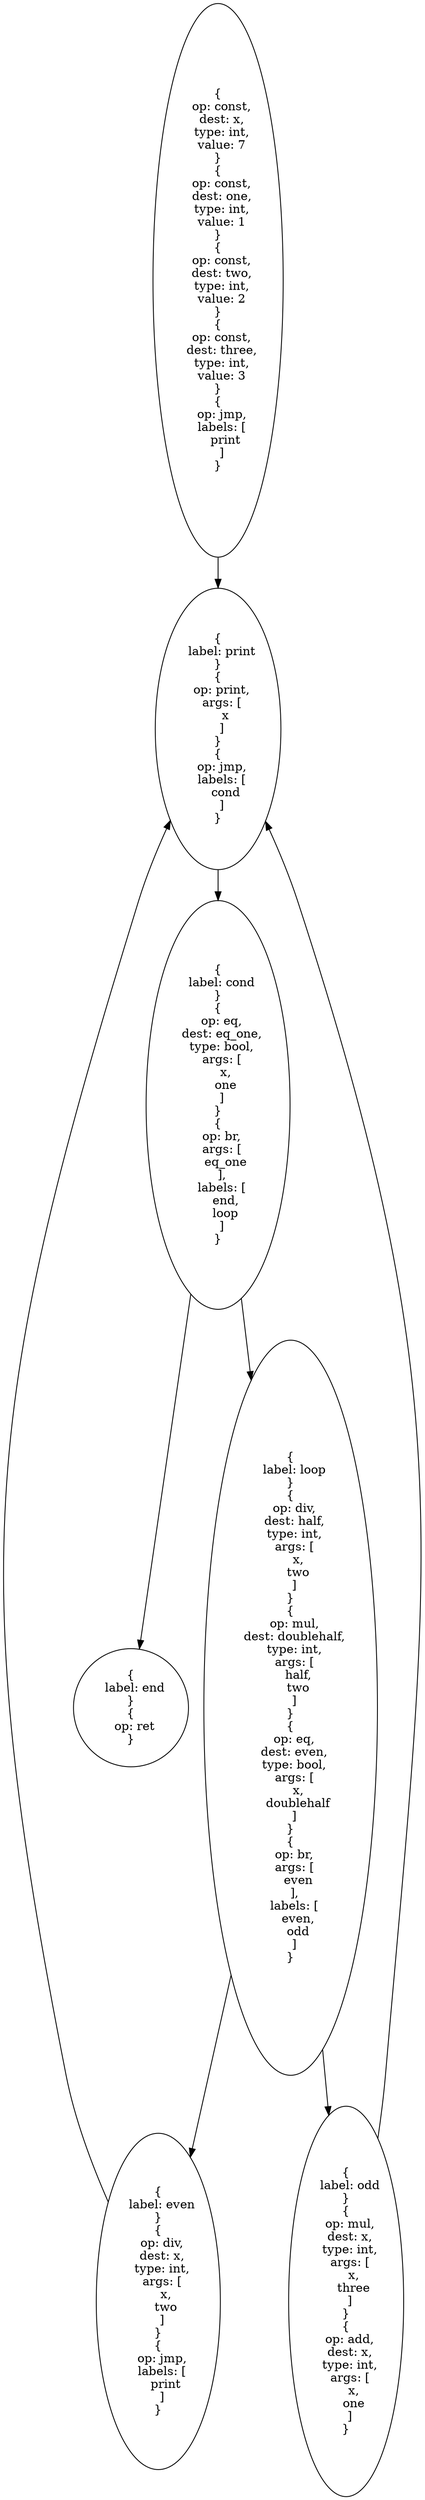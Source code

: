 digraph cfg {
"{
  op: const,
  dest: x,
  type: int,
  value: 7
}
{
  op: const,
  dest: one,
  type: int,
  value: 1
}
{
  op: const,
  dest: two,
  type: int,
  value: 2
}
{
  op: const,
  dest: three,
  type: int,
  value: 3
}
{
  op: jmp,
  labels: [
    print
  ]
}" -> "{
  label: print
}
{
  op: print,
  args: [
    x
  ]
}
{
  op: jmp,
  labels: [
    cond
  ]
}"
"{
  label: cond
}
{
  op: eq,
  dest: eq_one,
  type: bool,
  args: [
    x,
    one
  ]
}
{
  op: br,
  args: [
    eq_one
  ],
  labels: [
    end,
    loop
  ]
}" -> "{
  label: end
}
{
  op: ret
}"
"{
  label: cond
}
{
  op: eq,
  dest: eq_one,
  type: bool,
  args: [
    x,
    one
  ]
}
{
  op: br,
  args: [
    eq_one
  ],
  labels: [
    end,
    loop
  ]
}" -> "{
  label: loop
}
{
  op: div,
  dest: half,
  type: int,
  args: [
    x,
    two
  ]
}
{
  op: mul,
  dest: doublehalf,
  type: int,
  args: [
    half,
    two
  ]
}
{
  op: eq,
  dest: even,
  type: bool,
  args: [
    x,
    doublehalf
  ]
}
{
  op: br,
  args: [
    even
  ],
  labels: [
    even,
    odd
  ]
}"
"{
  label: loop
}
{
  op: div,
  dest: half,
  type: int,
  args: [
    x,
    two
  ]
}
{
  op: mul,
  dest: doublehalf,
  type: int,
  args: [
    half,
    two
  ]
}
{
  op: eq,
  dest: even,
  type: bool,
  args: [
    x,
    doublehalf
  ]
}
{
  op: br,
  args: [
    even
  ],
  labels: [
    even,
    odd
  ]
}" -> "{
  label: even
}
{
  op: div,
  dest: x,
  type: int,
  args: [
    x,
    two
  ]
}
{
  op: jmp,
  labels: [
    print
  ]
}"
"{
  label: loop
}
{
  op: div,
  dest: half,
  type: int,
  args: [
    x,
    two
  ]
}
{
  op: mul,
  dest: doublehalf,
  type: int,
  args: [
    half,
    two
  ]
}
{
  op: eq,
  dest: even,
  type: bool,
  args: [
    x,
    doublehalf
  ]
}
{
  op: br,
  args: [
    even
  ],
  labels: [
    even,
    odd
  ]
}" -> "{
  label: odd
}
{
  op: mul,
  dest: x,
  type: int,
  args: [
    x,
    three
  ]
}
{
  op: add,
  dest: x,
  type: int,
  args: [
    x,
    one
  ]
}"
"{
  label: even
}
{
  op: div,
  dest: x,
  type: int,
  args: [
    x,
    two
  ]
}
{
  op: jmp,
  labels: [
    print
  ]
}" -> "{
  label: print
}
{
  op: print,
  args: [
    x
  ]
}
{
  op: jmp,
  labels: [
    cond
  ]
}"
"{
  label: odd
}
{
  op: mul,
  dest: x,
  type: int,
  args: [
    x,
    three
  ]
}
{
  op: add,
  dest: x,
  type: int,
  args: [
    x,
    one
  ]
}" -> "{
  label: print
}
{
  op: print,
  args: [
    x
  ]
}
{
  op: jmp,
  labels: [
    cond
  ]
}"
"{
  label: print
}
{
  op: print,
  args: [
    x
  ]
}
{
  op: jmp,
  labels: [
    cond
  ]
}" -> "{
  label: cond
}
{
  op: eq,
  dest: eq_one,
  type: bool,
  args: [
    x,
    one
  ]
}
{
  op: br,
  args: [
    eq_one
  ],
  labels: [
    end,
    loop
  ]
}"
}
